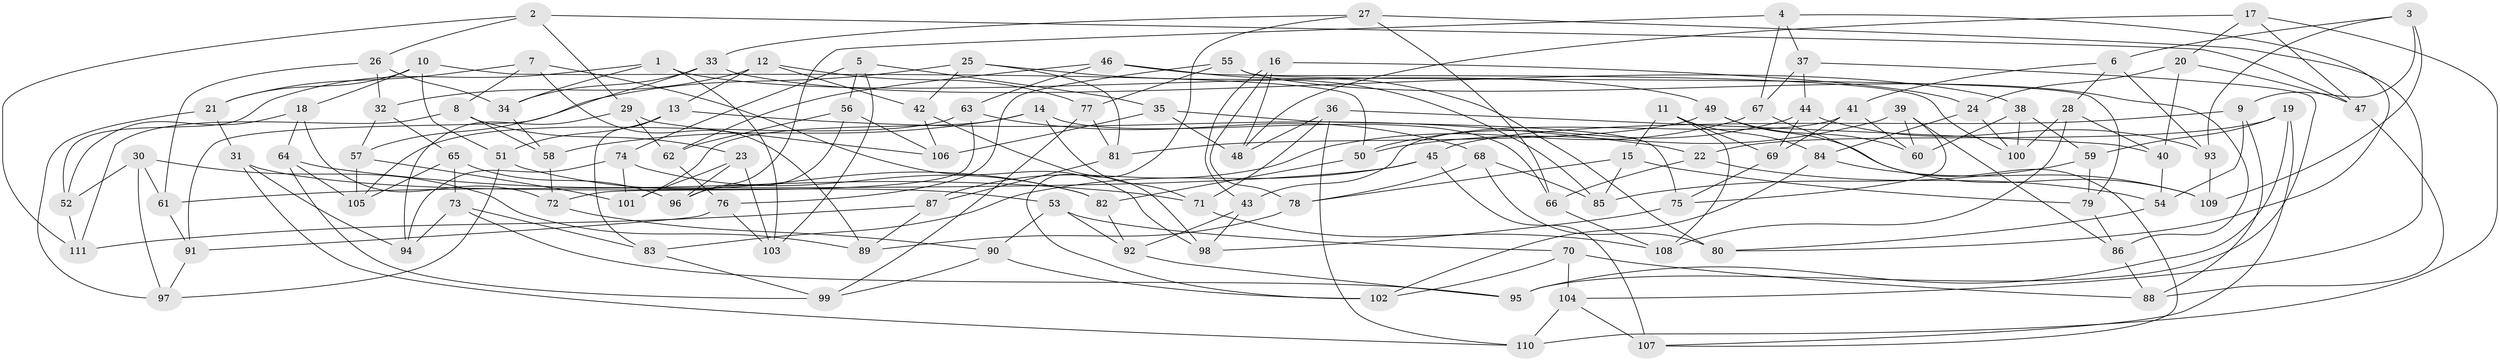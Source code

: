 // Generated by graph-tools (version 1.1) at 2025/11/02/27/25 16:11:48]
// undirected, 111 vertices, 222 edges
graph export_dot {
graph [start="1"]
  node [color=gray90,style=filled];
  1;
  2;
  3;
  4;
  5;
  6;
  7;
  8;
  9;
  10;
  11;
  12;
  13;
  14;
  15;
  16;
  17;
  18;
  19;
  20;
  21;
  22;
  23;
  24;
  25;
  26;
  27;
  28;
  29;
  30;
  31;
  32;
  33;
  34;
  35;
  36;
  37;
  38;
  39;
  40;
  41;
  42;
  43;
  44;
  45;
  46;
  47;
  48;
  49;
  50;
  51;
  52;
  53;
  54;
  55;
  56;
  57;
  58;
  59;
  60;
  61;
  62;
  63;
  64;
  65;
  66;
  67;
  68;
  69;
  70;
  71;
  72;
  73;
  74;
  75;
  76;
  77;
  78;
  79;
  80;
  81;
  82;
  83;
  84;
  85;
  86;
  87;
  88;
  89;
  90;
  91;
  92;
  93;
  94;
  95;
  96;
  97;
  98;
  99;
  100;
  101;
  102;
  103;
  104;
  105;
  106;
  107;
  108;
  109;
  110;
  111;
  1 -- 103;
  1 -- 49;
  1 -- 52;
  1 -- 34;
  2 -- 26;
  2 -- 111;
  2 -- 29;
  2 -- 47;
  3 -- 9;
  3 -- 109;
  3 -- 93;
  3 -- 6;
  4 -- 67;
  4 -- 80;
  4 -- 96;
  4 -- 37;
  5 -- 103;
  5 -- 56;
  5 -- 35;
  5 -- 74;
  6 -- 41;
  6 -- 28;
  6 -- 93;
  7 -- 8;
  7 -- 89;
  7 -- 98;
  7 -- 21;
  8 -- 58;
  8 -- 111;
  8 -- 23;
  9 -- 88;
  9 -- 54;
  9 -- 45;
  10 -- 51;
  10 -- 21;
  10 -- 50;
  10 -- 18;
  11 -- 15;
  11 -- 84;
  11 -- 69;
  11 -- 108;
  12 -- 77;
  12 -- 42;
  12 -- 32;
  12 -- 13;
  13 -- 22;
  13 -- 83;
  13 -- 51;
  14 -- 58;
  14 -- 101;
  14 -- 66;
  14 -- 71;
  15 -- 78;
  15 -- 79;
  15 -- 85;
  16 -- 43;
  16 -- 78;
  16 -- 24;
  16 -- 48;
  17 -- 110;
  17 -- 20;
  17 -- 47;
  17 -- 48;
  18 -- 72;
  18 -- 52;
  18 -- 64;
  19 -- 107;
  19 -- 22;
  19 -- 59;
  19 -- 95;
  20 -- 47;
  20 -- 40;
  20 -- 24;
  21 -- 31;
  21 -- 97;
  22 -- 66;
  22 -- 54;
  23 -- 101;
  23 -- 96;
  23 -- 103;
  24 -- 100;
  24 -- 84;
  25 -- 91;
  25 -- 85;
  25 -- 81;
  25 -- 42;
  26 -- 61;
  26 -- 34;
  26 -- 32;
  27 -- 66;
  27 -- 104;
  27 -- 33;
  27 -- 102;
  28 -- 100;
  28 -- 40;
  28 -- 108;
  29 -- 106;
  29 -- 94;
  29 -- 62;
  30 -- 89;
  30 -- 97;
  30 -- 52;
  30 -- 61;
  31 -- 110;
  31 -- 94;
  31 -- 53;
  32 -- 65;
  32 -- 57;
  33 -- 57;
  33 -- 38;
  33 -- 34;
  34 -- 58;
  35 -- 106;
  35 -- 75;
  35 -- 48;
  36 -- 71;
  36 -- 110;
  36 -- 40;
  36 -- 48;
  37 -- 95;
  37 -- 44;
  37 -- 67;
  38 -- 59;
  38 -- 100;
  38 -- 60;
  39 -- 60;
  39 -- 50;
  39 -- 75;
  39 -- 86;
  40 -- 54;
  41 -- 69;
  41 -- 60;
  41 -- 43;
  42 -- 106;
  42 -- 98;
  43 -- 92;
  43 -- 98;
  44 -- 93;
  44 -- 69;
  44 -- 50;
  45 -- 107;
  45 -- 83;
  45 -- 61;
  46 -- 63;
  46 -- 100;
  46 -- 62;
  46 -- 80;
  47 -- 88;
  49 -- 60;
  49 -- 109;
  49 -- 81;
  50 -- 82;
  51 -- 97;
  51 -- 82;
  52 -- 111;
  53 -- 90;
  53 -- 70;
  53 -- 92;
  54 -- 80;
  55 -- 79;
  55 -- 76;
  55 -- 77;
  55 -- 86;
  56 -- 96;
  56 -- 106;
  56 -- 62;
  57 -- 105;
  57 -- 101;
  58 -- 72;
  59 -- 79;
  59 -- 85;
  61 -- 91;
  62 -- 76;
  63 -- 105;
  63 -- 72;
  63 -- 68;
  64 -- 71;
  64 -- 105;
  64 -- 99;
  65 -- 105;
  65 -- 96;
  65 -- 73;
  66 -- 108;
  67 -- 107;
  67 -- 87;
  68 -- 78;
  68 -- 85;
  68 -- 80;
  69 -- 75;
  70 -- 88;
  70 -- 104;
  70 -- 102;
  71 -- 108;
  72 -- 90;
  73 -- 94;
  73 -- 95;
  73 -- 83;
  74 -- 82;
  74 -- 94;
  74 -- 101;
  75 -- 98;
  76 -- 91;
  76 -- 103;
  77 -- 99;
  77 -- 81;
  78 -- 89;
  79 -- 86;
  81 -- 87;
  82 -- 92;
  83 -- 99;
  84 -- 109;
  84 -- 102;
  86 -- 88;
  87 -- 89;
  87 -- 111;
  90 -- 102;
  90 -- 99;
  91 -- 97;
  92 -- 95;
  93 -- 109;
  104 -- 110;
  104 -- 107;
}
